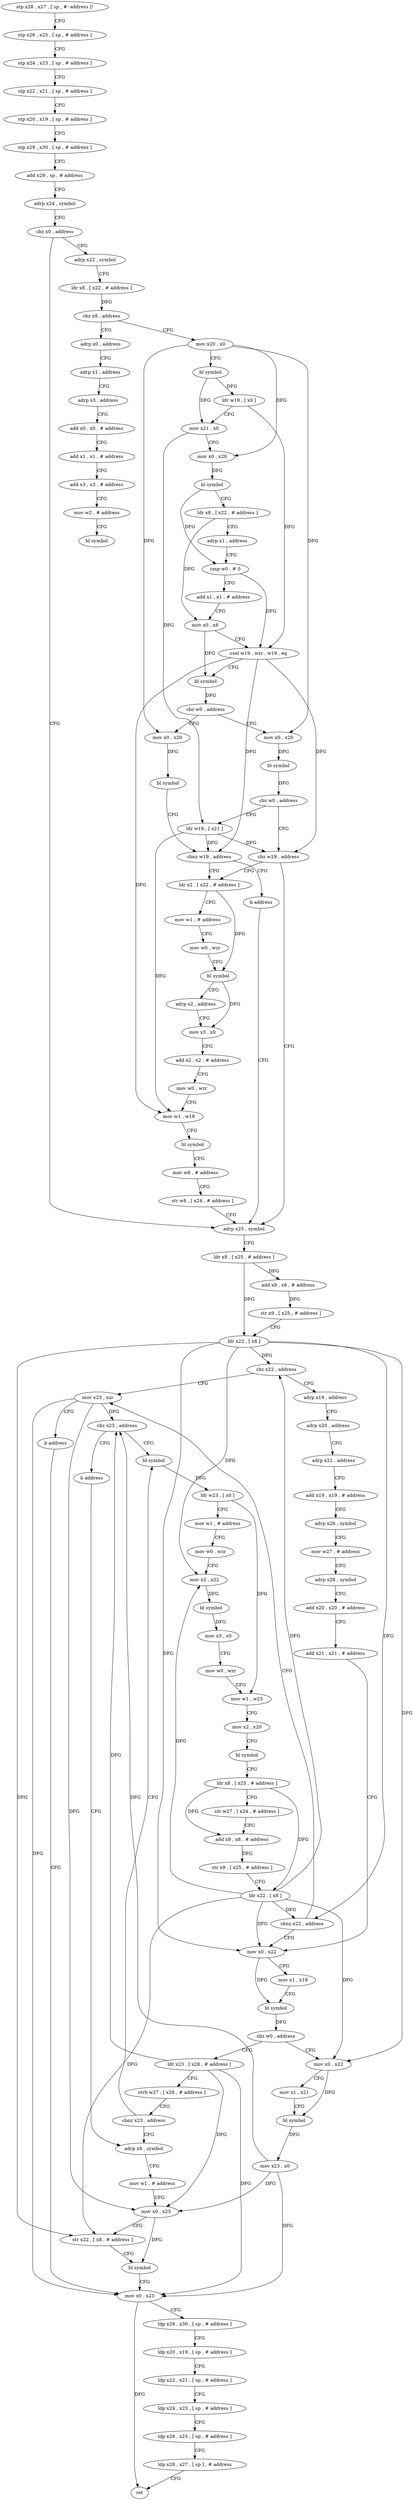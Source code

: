 digraph "func" {
"4203024" [label = "stp x28 , x27 , [ sp , #- address ]!" ]
"4203028" [label = "stp x26 , x25 , [ sp , # address ]" ]
"4203032" [label = "stp x24 , x23 , [ sp , # address ]" ]
"4203036" [label = "stp x22 , x21 , [ sp , # address ]" ]
"4203040" [label = "stp x20 , x19 , [ sp , # address ]" ]
"4203044" [label = "stp x29 , x30 , [ sp , # address ]" ]
"4203048" [label = "add x29 , sp , # address" ]
"4203052" [label = "adrp x24 , symbol" ]
"4203056" [label = "cbz x0 , address" ]
"4203196" [label = "adrp x25 , symbol" ]
"4203060" [label = "adrp x22 , symbol" ]
"4203200" [label = "ldr x8 , [ x25 , # address ]" ]
"4203204" [label = "add x9 , x8 , # address" ]
"4203208" [label = "str x9 , [ x25 , # address ]" ]
"4203212" [label = "ldr x22 , [ x8 ]" ]
"4203216" [label = "cbz x22 , address" ]
"4203376" [label = "mov x23 , xzr" ]
"4203220" [label = "adrp x19 , address" ]
"4203064" [label = "ldr x8 , [ x22 , # address ]" ]
"4203068" [label = "cbz x8 , address" ]
"4203452" [label = "adrp x0 , address" ]
"4203072" [label = "mov x20 , x0" ]
"4203380" [label = "b address" ]
"4203404" [label = "mov x0 , x23" ]
"4203224" [label = "adrp x20 , address" ]
"4203228" [label = "adrp x21 , address" ]
"4203232" [label = "add x19 , x19 , # address" ]
"4203236" [label = "adrp x26 , symbol" ]
"4203240" [label = "mov w27 , # address" ]
"4203244" [label = "adrp x28 , symbol" ]
"4203248" [label = "add x20 , x20 , # address" ]
"4203252" [label = "add x21 , x21 , # address" ]
"4203256" [label = "mov x0 , x22" ]
"4203456" [label = "adrp x1 , address" ]
"4203460" [label = "adrp x3 , address" ]
"4203464" [label = "add x0 , x0 , # address" ]
"4203468" [label = "add x1 , x1 , # address" ]
"4203472" [label = "add x3 , x3 , # address" ]
"4203476" [label = "mov w2 , # address" ]
"4203480" [label = "bl symbol" ]
"4203076" [label = "bl symbol" ]
"4203080" [label = "ldr w19 , [ x0 ]" ]
"4203084" [label = "mov x21 , x0" ]
"4203088" [label = "mov x0 , x20" ]
"4203092" [label = "bl symbol" ]
"4203096" [label = "ldr x8 , [ x22 , # address ]" ]
"4203100" [label = "adrp x1 , address" ]
"4203104" [label = "cmp w0 , # 0" ]
"4203108" [label = "add x1 , x1 , # address" ]
"4203112" [label = "mov x0 , x8" ]
"4203116" [label = "csel w19 , wzr , w19 , eq" ]
"4203120" [label = "bl symbol" ]
"4203124" [label = "cbz w0 , address" ]
"4203436" [label = "mov x0 , x20" ]
"4203128" [label = "mov x0 , x20" ]
"4203408" [label = "ldp x29 , x30 , [ sp , # address ]" ]
"4203412" [label = "ldp x20 , x19 , [ sp , # address ]" ]
"4203416" [label = "ldp x22 , x21 , [ sp , # address ]" ]
"4203420" [label = "ldp x24 , x23 , [ sp , # address ]" ]
"4203424" [label = "ldp x26 , x25 , [ sp , # address ]" ]
"4203428" [label = "ldp x28 , x27 , [ sp ] , # address" ]
"4203432" [label = "ret" ]
"4203296" [label = "ldr x23 , [ x28 , # address ]" ]
"4203300" [label = "strb w27 , [ x26 , # address ]" ]
"4203304" [label = "cbnz x23 , address" ]
"4203384" [label = "adrp x8 , symbol" ]
"4203308" [label = "bl symbol" ]
"4203272" [label = "mov x0 , x22" ]
"4203276" [label = "mov x1 , x21" ]
"4203280" [label = "bl symbol" ]
"4203284" [label = "mov x23 , x0" ]
"4203288" [label = "cbz x23 , address" ]
"4203292" [label = "b address" ]
"4203440" [label = "bl symbol" ]
"4203444" [label = "cbnz w19 , address" ]
"4203148" [label = "ldr x2 , [ x22 , # address ]" ]
"4203448" [label = "b address" ]
"4203132" [label = "bl symbol" ]
"4203136" [label = "cbz w0 , address" ]
"4203144" [label = "cbz w19 , address" ]
"4203140" [label = "ldr w19 , [ x21 ]" ]
"4203388" [label = "mov w1 , # address" ]
"4203392" [label = "mov x0 , x23" ]
"4203396" [label = "str x22 , [ x8 , # address ]" ]
"4203400" [label = "bl symbol" ]
"4203312" [label = "ldr w23 , [ x0 ]" ]
"4203316" [label = "mov w1 , # address" ]
"4203320" [label = "mov w0 , wzr" ]
"4203324" [label = "mov x2 , x22" ]
"4203328" [label = "bl symbol" ]
"4203332" [label = "mov x3 , x0" ]
"4203336" [label = "mov w0 , wzr" ]
"4203340" [label = "mov w1 , w23" ]
"4203344" [label = "mov x2 , x20" ]
"4203348" [label = "bl symbol" ]
"4203352" [label = "ldr x8 , [ x25 , # address ]" ]
"4203356" [label = "str w27 , [ x24 , # address ]" ]
"4203360" [label = "add x9 , x8 , # address" ]
"4203364" [label = "str x9 , [ x25 , # address ]" ]
"4203368" [label = "ldr x22 , [ x8 ]" ]
"4203372" [label = "cbnz x22 , address" ]
"4203152" [label = "mov w1 , # address" ]
"4203156" [label = "mov w0 , wzr" ]
"4203160" [label = "bl symbol" ]
"4203164" [label = "adrp x2 , address" ]
"4203168" [label = "mov x3 , x0" ]
"4203172" [label = "add x2 , x2 , # address" ]
"4203176" [label = "mov w0 , wzr" ]
"4203180" [label = "mov w1 , w19" ]
"4203184" [label = "bl symbol" ]
"4203188" [label = "mov w8 , # address" ]
"4203192" [label = "str w8 , [ x24 , # address ]" ]
"4203260" [label = "mov x1 , x19" ]
"4203264" [label = "bl symbol" ]
"4203268" [label = "cbz w0 , address" ]
"4203024" -> "4203028" [ label = "CFG" ]
"4203028" -> "4203032" [ label = "CFG" ]
"4203032" -> "4203036" [ label = "CFG" ]
"4203036" -> "4203040" [ label = "CFG" ]
"4203040" -> "4203044" [ label = "CFG" ]
"4203044" -> "4203048" [ label = "CFG" ]
"4203048" -> "4203052" [ label = "CFG" ]
"4203052" -> "4203056" [ label = "CFG" ]
"4203056" -> "4203196" [ label = "CFG" ]
"4203056" -> "4203060" [ label = "CFG" ]
"4203196" -> "4203200" [ label = "CFG" ]
"4203060" -> "4203064" [ label = "CFG" ]
"4203200" -> "4203204" [ label = "DFG" ]
"4203200" -> "4203212" [ label = "DFG" ]
"4203204" -> "4203208" [ label = "DFG" ]
"4203208" -> "4203212" [ label = "CFG" ]
"4203212" -> "4203216" [ label = "DFG" ]
"4203212" -> "4203256" [ label = "DFG" ]
"4203212" -> "4203272" [ label = "DFG" ]
"4203212" -> "4203396" [ label = "DFG" ]
"4203212" -> "4203324" [ label = "DFG" ]
"4203212" -> "4203372" [ label = "DFG" ]
"4203216" -> "4203376" [ label = "CFG" ]
"4203216" -> "4203220" [ label = "CFG" ]
"4203376" -> "4203380" [ label = "CFG" ]
"4203376" -> "4203404" [ label = "DFG" ]
"4203376" -> "4203288" [ label = "DFG" ]
"4203376" -> "4203392" [ label = "DFG" ]
"4203220" -> "4203224" [ label = "CFG" ]
"4203064" -> "4203068" [ label = "DFG" ]
"4203068" -> "4203452" [ label = "CFG" ]
"4203068" -> "4203072" [ label = "CFG" ]
"4203452" -> "4203456" [ label = "CFG" ]
"4203072" -> "4203076" [ label = "CFG" ]
"4203072" -> "4203088" [ label = "DFG" ]
"4203072" -> "4203436" [ label = "DFG" ]
"4203072" -> "4203128" [ label = "DFG" ]
"4203380" -> "4203404" [ label = "CFG" ]
"4203404" -> "4203408" [ label = "CFG" ]
"4203404" -> "4203432" [ label = "DFG" ]
"4203224" -> "4203228" [ label = "CFG" ]
"4203228" -> "4203232" [ label = "CFG" ]
"4203232" -> "4203236" [ label = "CFG" ]
"4203236" -> "4203240" [ label = "CFG" ]
"4203240" -> "4203244" [ label = "CFG" ]
"4203244" -> "4203248" [ label = "CFG" ]
"4203248" -> "4203252" [ label = "CFG" ]
"4203252" -> "4203256" [ label = "CFG" ]
"4203256" -> "4203260" [ label = "CFG" ]
"4203256" -> "4203264" [ label = "DFG" ]
"4203456" -> "4203460" [ label = "CFG" ]
"4203460" -> "4203464" [ label = "CFG" ]
"4203464" -> "4203468" [ label = "CFG" ]
"4203468" -> "4203472" [ label = "CFG" ]
"4203472" -> "4203476" [ label = "CFG" ]
"4203476" -> "4203480" [ label = "CFG" ]
"4203076" -> "4203080" [ label = "DFG" ]
"4203076" -> "4203084" [ label = "DFG" ]
"4203080" -> "4203084" [ label = "CFG" ]
"4203080" -> "4203116" [ label = "DFG" ]
"4203084" -> "4203088" [ label = "CFG" ]
"4203084" -> "4203140" [ label = "DFG" ]
"4203088" -> "4203092" [ label = "DFG" ]
"4203092" -> "4203096" [ label = "CFG" ]
"4203092" -> "4203104" [ label = "DFG" ]
"4203096" -> "4203100" [ label = "CFG" ]
"4203096" -> "4203112" [ label = "DFG" ]
"4203100" -> "4203104" [ label = "CFG" ]
"4203104" -> "4203108" [ label = "CFG" ]
"4203104" -> "4203116" [ label = "DFG" ]
"4203108" -> "4203112" [ label = "CFG" ]
"4203112" -> "4203116" [ label = "CFG" ]
"4203112" -> "4203120" [ label = "DFG" ]
"4203116" -> "4203120" [ label = "CFG" ]
"4203116" -> "4203444" [ label = "DFG" ]
"4203116" -> "4203180" [ label = "DFG" ]
"4203116" -> "4203144" [ label = "DFG" ]
"4203120" -> "4203124" [ label = "DFG" ]
"4203124" -> "4203436" [ label = "CFG" ]
"4203124" -> "4203128" [ label = "CFG" ]
"4203436" -> "4203440" [ label = "DFG" ]
"4203128" -> "4203132" [ label = "DFG" ]
"4203408" -> "4203412" [ label = "CFG" ]
"4203412" -> "4203416" [ label = "CFG" ]
"4203416" -> "4203420" [ label = "CFG" ]
"4203420" -> "4203424" [ label = "CFG" ]
"4203424" -> "4203428" [ label = "CFG" ]
"4203428" -> "4203432" [ label = "CFG" ]
"4203296" -> "4203300" [ label = "CFG" ]
"4203296" -> "4203404" [ label = "DFG" ]
"4203296" -> "4203288" [ label = "DFG" ]
"4203296" -> "4203392" [ label = "DFG" ]
"4203300" -> "4203304" [ label = "CFG" ]
"4203304" -> "4203384" [ label = "CFG" ]
"4203304" -> "4203308" [ label = "CFG" ]
"4203384" -> "4203388" [ label = "CFG" ]
"4203308" -> "4203312" [ label = "DFG" ]
"4203272" -> "4203276" [ label = "CFG" ]
"4203272" -> "4203280" [ label = "DFG" ]
"4203276" -> "4203280" [ label = "CFG" ]
"4203280" -> "4203284" [ label = "DFG" ]
"4203284" -> "4203288" [ label = "DFG" ]
"4203284" -> "4203404" [ label = "DFG" ]
"4203284" -> "4203392" [ label = "DFG" ]
"4203288" -> "4203308" [ label = "CFG" ]
"4203288" -> "4203292" [ label = "CFG" ]
"4203292" -> "4203384" [ label = "CFG" ]
"4203440" -> "4203444" [ label = "CFG" ]
"4203444" -> "4203148" [ label = "CFG" ]
"4203444" -> "4203448" [ label = "CFG" ]
"4203148" -> "4203152" [ label = "CFG" ]
"4203148" -> "4203160" [ label = "DFG" ]
"4203448" -> "4203196" [ label = "CFG" ]
"4203132" -> "4203136" [ label = "DFG" ]
"4203136" -> "4203144" [ label = "CFG" ]
"4203136" -> "4203140" [ label = "CFG" ]
"4203144" -> "4203196" [ label = "CFG" ]
"4203144" -> "4203148" [ label = "CFG" ]
"4203140" -> "4203144" [ label = "DFG" ]
"4203140" -> "4203444" [ label = "DFG" ]
"4203140" -> "4203180" [ label = "DFG" ]
"4203388" -> "4203392" [ label = "CFG" ]
"4203392" -> "4203396" [ label = "CFG" ]
"4203392" -> "4203400" [ label = "DFG" ]
"4203396" -> "4203400" [ label = "CFG" ]
"4203400" -> "4203404" [ label = "CFG" ]
"4203312" -> "4203316" [ label = "CFG" ]
"4203312" -> "4203340" [ label = "DFG" ]
"4203316" -> "4203320" [ label = "CFG" ]
"4203320" -> "4203324" [ label = "CFG" ]
"4203324" -> "4203328" [ label = "DFG" ]
"4203328" -> "4203332" [ label = "DFG" ]
"4203332" -> "4203336" [ label = "CFG" ]
"4203336" -> "4203340" [ label = "CFG" ]
"4203340" -> "4203344" [ label = "CFG" ]
"4203344" -> "4203348" [ label = "CFG" ]
"4203348" -> "4203352" [ label = "CFG" ]
"4203352" -> "4203356" [ label = "CFG" ]
"4203352" -> "4203360" [ label = "DFG" ]
"4203352" -> "4203368" [ label = "DFG" ]
"4203356" -> "4203360" [ label = "CFG" ]
"4203360" -> "4203364" [ label = "DFG" ]
"4203364" -> "4203368" [ label = "CFG" ]
"4203368" -> "4203372" [ label = "DFG" ]
"4203368" -> "4203216" [ label = "DFG" ]
"4203368" -> "4203256" [ label = "DFG" ]
"4203368" -> "4203272" [ label = "DFG" ]
"4203368" -> "4203396" [ label = "DFG" ]
"4203368" -> "4203324" [ label = "DFG" ]
"4203372" -> "4203256" [ label = "CFG" ]
"4203372" -> "4203376" [ label = "CFG" ]
"4203152" -> "4203156" [ label = "CFG" ]
"4203156" -> "4203160" [ label = "CFG" ]
"4203160" -> "4203164" [ label = "CFG" ]
"4203160" -> "4203168" [ label = "DFG" ]
"4203164" -> "4203168" [ label = "CFG" ]
"4203168" -> "4203172" [ label = "CFG" ]
"4203172" -> "4203176" [ label = "CFG" ]
"4203176" -> "4203180" [ label = "CFG" ]
"4203180" -> "4203184" [ label = "CFG" ]
"4203184" -> "4203188" [ label = "CFG" ]
"4203188" -> "4203192" [ label = "CFG" ]
"4203192" -> "4203196" [ label = "CFG" ]
"4203260" -> "4203264" [ label = "CFG" ]
"4203264" -> "4203268" [ label = "DFG" ]
"4203268" -> "4203296" [ label = "CFG" ]
"4203268" -> "4203272" [ label = "CFG" ]
}
